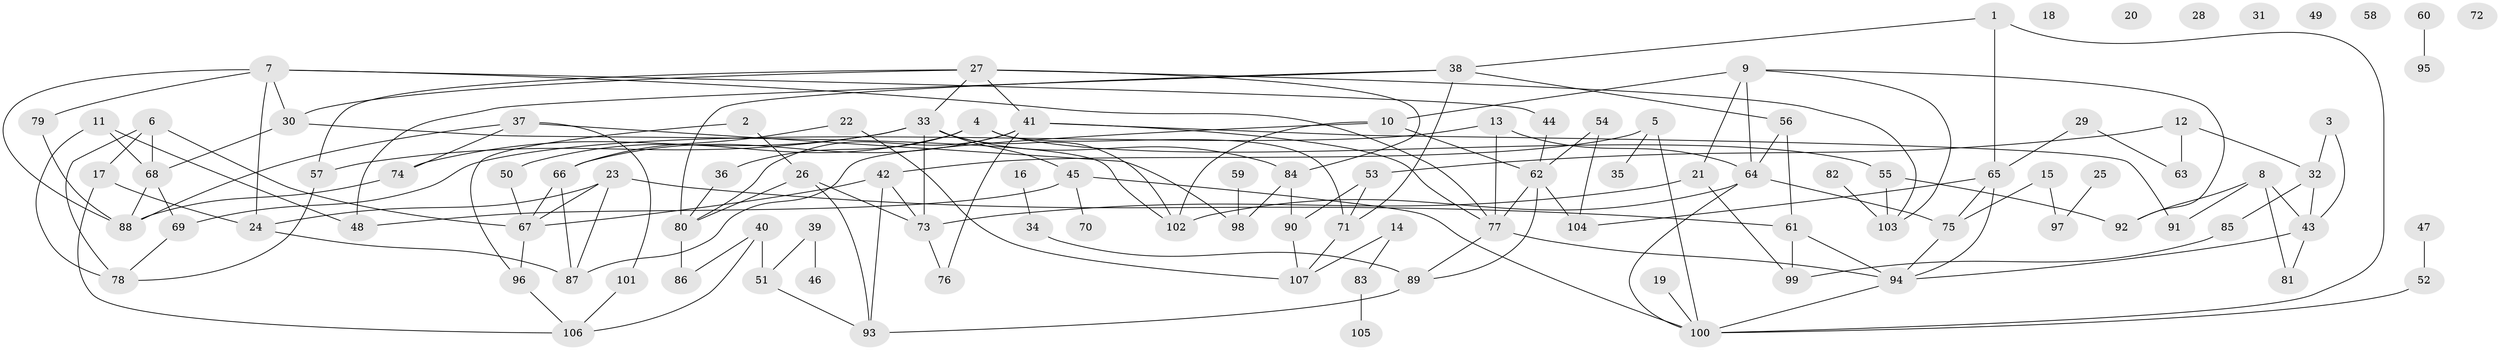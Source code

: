 // Generated by graph-tools (version 1.1) at 2025/33/03/09/25 02:33:54]
// undirected, 107 vertices, 163 edges
graph export_dot {
graph [start="1"]
  node [color=gray90,style=filled];
  1;
  2;
  3;
  4;
  5;
  6;
  7;
  8;
  9;
  10;
  11;
  12;
  13;
  14;
  15;
  16;
  17;
  18;
  19;
  20;
  21;
  22;
  23;
  24;
  25;
  26;
  27;
  28;
  29;
  30;
  31;
  32;
  33;
  34;
  35;
  36;
  37;
  38;
  39;
  40;
  41;
  42;
  43;
  44;
  45;
  46;
  47;
  48;
  49;
  50;
  51;
  52;
  53;
  54;
  55;
  56;
  57;
  58;
  59;
  60;
  61;
  62;
  63;
  64;
  65;
  66;
  67;
  68;
  69;
  70;
  71;
  72;
  73;
  74;
  75;
  76;
  77;
  78;
  79;
  80;
  81;
  82;
  83;
  84;
  85;
  86;
  87;
  88;
  89;
  90;
  91;
  92;
  93;
  94;
  95;
  96;
  97;
  98;
  99;
  100;
  101;
  102;
  103;
  104;
  105;
  106;
  107;
  1 -- 38;
  1 -- 65;
  1 -- 100;
  2 -- 26;
  2 -- 96;
  3 -- 32;
  3 -- 43;
  4 -- 36;
  4 -- 50;
  4 -- 55;
  4 -- 71;
  5 -- 35;
  5 -- 42;
  5 -- 100;
  6 -- 17;
  6 -- 67;
  6 -- 68;
  6 -- 78;
  7 -- 24;
  7 -- 30;
  7 -- 44;
  7 -- 77;
  7 -- 79;
  7 -- 88;
  8 -- 43;
  8 -- 81;
  8 -- 91;
  8 -- 92;
  9 -- 10;
  9 -- 21;
  9 -- 64;
  9 -- 92;
  9 -- 103;
  10 -- 62;
  10 -- 87;
  10 -- 102;
  11 -- 48;
  11 -- 68;
  11 -- 78;
  12 -- 32;
  12 -- 53;
  12 -- 63;
  13 -- 64;
  13 -- 69;
  13 -- 77;
  14 -- 83;
  14 -- 107;
  15 -- 75;
  15 -- 97;
  16 -- 34;
  17 -- 24;
  17 -- 106;
  19 -- 100;
  21 -- 73;
  21 -- 99;
  22 -- 66;
  22 -- 107;
  23 -- 24;
  23 -- 61;
  23 -- 67;
  23 -- 87;
  24 -- 87;
  25 -- 97;
  26 -- 73;
  26 -- 80;
  26 -- 93;
  27 -- 30;
  27 -- 33;
  27 -- 41;
  27 -- 57;
  27 -- 84;
  27 -- 103;
  29 -- 63;
  29 -- 65;
  30 -- 68;
  30 -- 102;
  32 -- 43;
  32 -- 85;
  33 -- 45;
  33 -- 57;
  33 -- 73;
  33 -- 74;
  33 -- 84;
  33 -- 102;
  34 -- 89;
  36 -- 80;
  37 -- 74;
  37 -- 88;
  37 -- 98;
  37 -- 101;
  38 -- 48;
  38 -- 56;
  38 -- 71;
  38 -- 80;
  39 -- 46;
  39 -- 51;
  40 -- 51;
  40 -- 86;
  40 -- 106;
  41 -- 66;
  41 -- 76;
  41 -- 77;
  41 -- 80;
  41 -- 91;
  42 -- 67;
  42 -- 73;
  42 -- 93;
  43 -- 81;
  43 -- 94;
  44 -- 62;
  45 -- 48;
  45 -- 70;
  45 -- 100;
  47 -- 52;
  50 -- 67;
  51 -- 93;
  52 -- 100;
  53 -- 71;
  53 -- 90;
  54 -- 62;
  54 -- 104;
  55 -- 92;
  55 -- 103;
  56 -- 61;
  56 -- 64;
  57 -- 78;
  59 -- 98;
  60 -- 95;
  61 -- 94;
  61 -- 99;
  62 -- 77;
  62 -- 89;
  62 -- 104;
  64 -- 75;
  64 -- 100;
  64 -- 102;
  65 -- 75;
  65 -- 94;
  65 -- 104;
  66 -- 67;
  66 -- 87;
  67 -- 96;
  68 -- 69;
  68 -- 88;
  69 -- 78;
  71 -- 107;
  73 -- 76;
  74 -- 88;
  75 -- 94;
  77 -- 89;
  77 -- 94;
  79 -- 88;
  80 -- 86;
  82 -- 103;
  83 -- 105;
  84 -- 90;
  84 -- 98;
  85 -- 99;
  89 -- 93;
  90 -- 107;
  94 -- 100;
  96 -- 106;
  101 -- 106;
}
